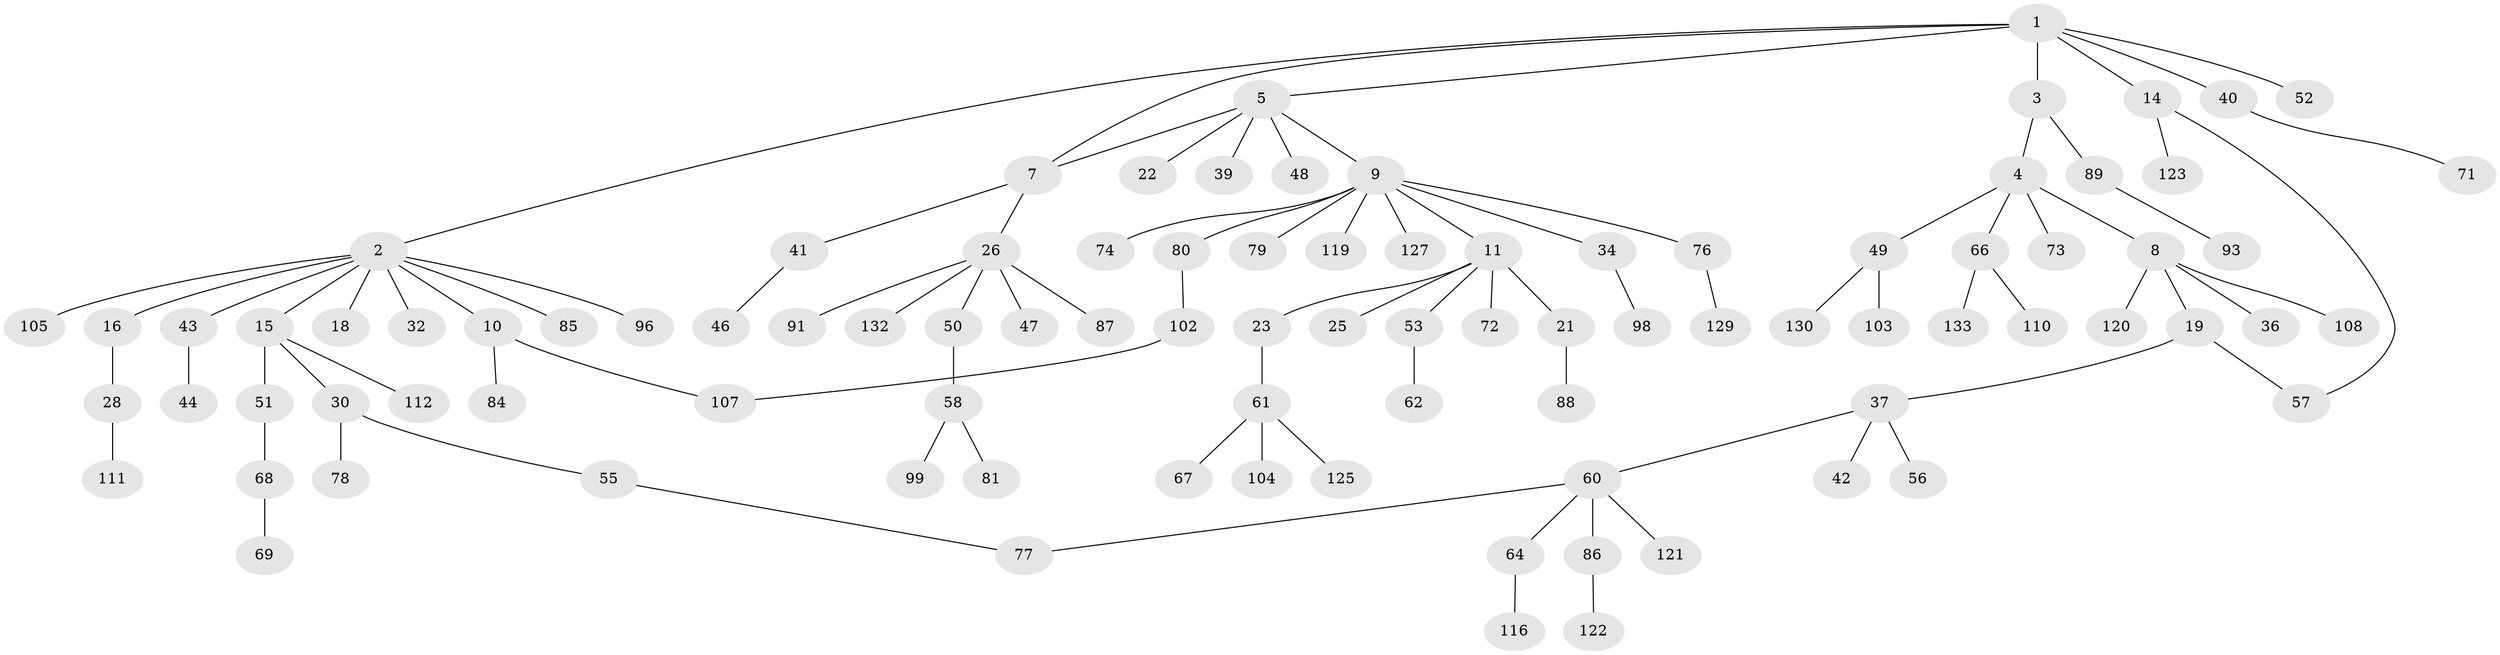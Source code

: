 // Generated by graph-tools (version 1.1) at 2025/23/03/03/25 07:23:31]
// undirected, 94 vertices, 97 edges
graph export_dot {
graph [start="1"]
  node [color=gray90,style=filled];
  1 [super="+6"];
  2 [super="+12"];
  3;
  4 [super="+38"];
  5 [super="+27"];
  7 [super="+20"];
  8 [super="+94"];
  9 [super="+17"];
  10 [super="+115"];
  11 [super="+13"];
  14 [super="+31"];
  15;
  16;
  18 [super="+24"];
  19 [super="+114"];
  21 [super="+54"];
  22;
  23 [super="+35"];
  25;
  26 [super="+29"];
  28 [super="+45"];
  30 [super="+33"];
  32;
  34 [super="+90"];
  36;
  37 [super="+106"];
  39 [super="+92"];
  40;
  41;
  42;
  43 [super="+101"];
  44;
  46 [super="+126"];
  47;
  48;
  49 [super="+59"];
  50;
  51 [super="+70"];
  52 [super="+131"];
  53 [super="+65"];
  55;
  56 [super="+75"];
  57;
  58 [super="+134"];
  60 [super="+63"];
  61 [super="+113"];
  62;
  64;
  66 [super="+82"];
  67;
  68 [super="+117"];
  69;
  71;
  72;
  73;
  74 [super="+100"];
  76;
  77;
  78 [super="+83"];
  79;
  80 [super="+95"];
  81;
  84;
  85;
  86 [super="+97"];
  87;
  88;
  89 [super="+128"];
  91;
  93;
  96;
  98 [super="+109"];
  99;
  102;
  103;
  104;
  105;
  107 [super="+135"];
  108;
  110;
  111 [super="+118"];
  112;
  116;
  119 [super="+124"];
  120;
  121;
  122;
  123;
  125;
  127;
  129;
  130;
  132;
  133;
  1 -- 2;
  1 -- 3;
  1 -- 5;
  1 -- 14;
  1 -- 40;
  1 -- 52;
  1 -- 7;
  2 -- 10;
  2 -- 15;
  2 -- 16;
  2 -- 18;
  2 -- 43;
  2 -- 105;
  2 -- 32;
  2 -- 96;
  2 -- 85;
  3 -- 4;
  3 -- 89;
  4 -- 8;
  4 -- 73;
  4 -- 66;
  4 -- 49;
  5 -- 9;
  5 -- 22;
  5 -- 39;
  5 -- 48;
  5 -- 7;
  7 -- 26;
  7 -- 41;
  8 -- 19;
  8 -- 36;
  8 -- 108;
  8 -- 120;
  9 -- 11;
  9 -- 34;
  9 -- 79;
  9 -- 80;
  9 -- 127;
  9 -- 74;
  9 -- 76;
  9 -- 119;
  10 -- 84;
  10 -- 107;
  11 -- 21;
  11 -- 23;
  11 -- 25;
  11 -- 53;
  11 -- 72;
  14 -- 123;
  14 -- 57;
  15 -- 30;
  15 -- 51;
  15 -- 112;
  16 -- 28;
  19 -- 37;
  19 -- 57;
  21 -- 88;
  23 -- 61;
  26 -- 87;
  26 -- 132;
  26 -- 91;
  26 -- 50;
  26 -- 47;
  28 -- 111;
  30 -- 55;
  30 -- 78;
  34 -- 98;
  37 -- 42;
  37 -- 56;
  37 -- 60;
  40 -- 71;
  41 -- 46;
  43 -- 44;
  49 -- 103;
  49 -- 130;
  50 -- 58;
  51 -- 68;
  53 -- 62;
  55 -- 77;
  58 -- 81;
  58 -- 99;
  60 -- 64;
  60 -- 121;
  60 -- 77;
  60 -- 86;
  61 -- 67;
  61 -- 104;
  61 -- 125;
  64 -- 116;
  66 -- 110;
  66 -- 133;
  68 -- 69;
  76 -- 129;
  80 -- 102;
  86 -- 122;
  89 -- 93;
  102 -- 107;
}
